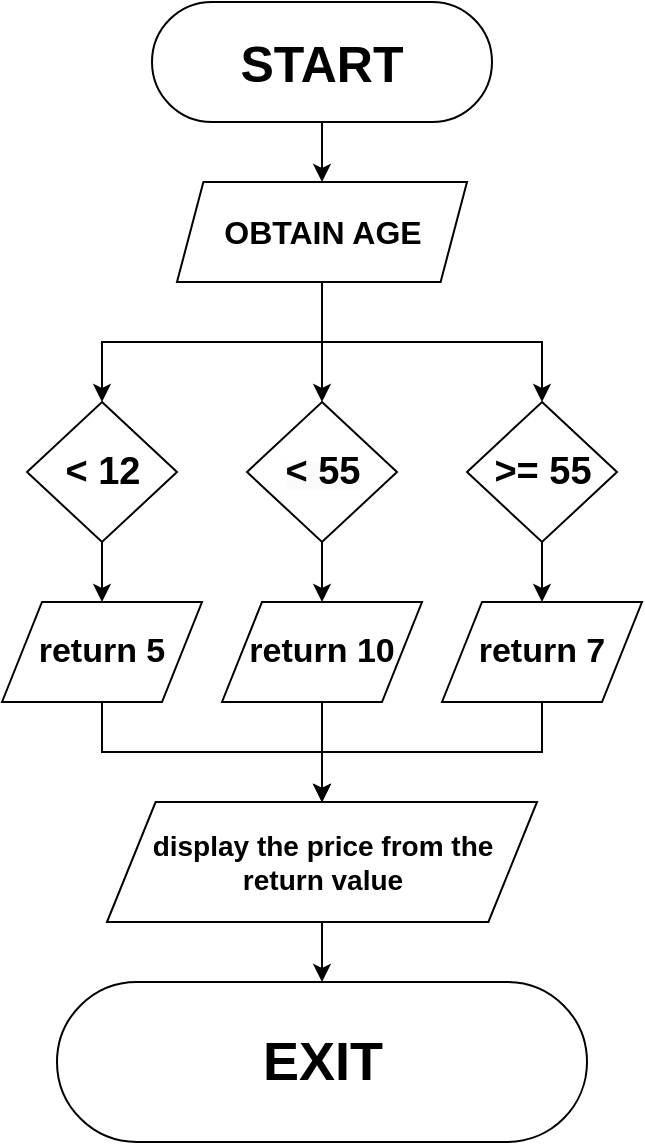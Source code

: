 <mxfile version="24.6.4" type="github">
  <diagram name="Page-1" id="vCbgNtt2VxWzHaMrsjzo">
    <mxGraphModel dx="832" dy="481" grid="1" gridSize="10" guides="1" tooltips="1" connect="1" arrows="1" fold="1" page="1" pageScale="1" pageWidth="850" pageHeight="1100" math="0" shadow="0">
      <root>
        <mxCell id="0" />
        <mxCell id="1" parent="0" />
        <mxCell id="WBWsZg22Cr-7WsARNvkE-14" value="" style="edgeStyle=orthogonalEdgeStyle;rounded=0;orthogonalLoop=1;jettySize=auto;html=1;" parent="1" source="WBWsZg22Cr-7WsARNvkE-1" target="WBWsZg22Cr-7WsARNvkE-2" edge="1">
          <mxGeometry relative="1" as="geometry" />
        </mxCell>
        <mxCell id="WBWsZg22Cr-7WsARNvkE-1" value="&lt;b&gt;&lt;font style=&quot;font-size: 25px;&quot;&gt;START&lt;/font&gt;&lt;/b&gt;" style="html=1;dashed=0;whiteSpace=wrap;shape=mxgraph.dfd.start" parent="1" vertex="1">
          <mxGeometry x="320" y="70" width="170" height="60" as="geometry" />
        </mxCell>
        <mxCell id="WBWsZg22Cr-7WsARNvkE-15" style="edgeStyle=orthogonalEdgeStyle;rounded=0;orthogonalLoop=1;jettySize=auto;html=1;entryX=0.5;entryY=0;entryDx=0;entryDy=0;" parent="1" source="WBWsZg22Cr-7WsARNvkE-2" target="WBWsZg22Cr-7WsARNvkE-5" edge="1">
          <mxGeometry relative="1" as="geometry">
            <Array as="points">
              <mxPoint x="405" y="240" />
              <mxPoint x="295" y="240" />
            </Array>
          </mxGeometry>
        </mxCell>
        <mxCell id="WBWsZg22Cr-7WsARNvkE-2" value="&lt;b&gt;&lt;font style=&quot;font-size: 16px;&quot;&gt;OBTAIN AGE&lt;/font&gt;&lt;/b&gt;" style="shape=parallelogram;perimeter=parallelogramPerimeter;whiteSpace=wrap;html=1;dashed=0;size=0.091;" parent="1" vertex="1">
          <mxGeometry x="332.5" y="160" width="145" height="50" as="geometry" />
        </mxCell>
        <mxCell id="WBWsZg22Cr-7WsARNvkE-19" value="" style="edgeStyle=orthogonalEdgeStyle;rounded=0;orthogonalLoop=1;jettySize=auto;html=1;" parent="1" source="WBWsZg22Cr-7WsARNvkE-3" target="WBWsZg22Cr-7WsARNvkE-8" edge="1">
          <mxGeometry relative="1" as="geometry" />
        </mxCell>
        <mxCell id="WBWsZg22Cr-7WsARNvkE-3" value="&lt;br&gt;&lt;div&gt;&lt;b style=&quot;forced-color-adjust: none; color: rgb(0, 0, 0); font-family: Helvetica; font-size: 12px; font-style: normal; font-variant-ligatures: normal; font-variant-caps: normal; letter-spacing: normal; orphans: 2; text-align: center; text-indent: 0px; text-transform: none; widows: 2; word-spacing: 0px; -webkit-text-stroke-width: 0px; white-space: normal; background-color: rgb(251, 251, 251); text-decoration-thickness: initial; text-decoration-style: initial; text-decoration-color: initial;&quot;&gt;&lt;font style=&quot;forced-color-adjust: none; font-size: 19px;&quot;&gt;&amp;lt; 55&lt;/font&gt;&lt;/b&gt;&lt;br&gt;&lt;br&gt;&lt;/div&gt;" style="shape=rhombus;html=1;dashed=0;whiteSpace=wrap;perimeter=rhombusPerimeter;" parent="1" vertex="1">
          <mxGeometry x="367.5" y="270" width="75" height="70" as="geometry" />
        </mxCell>
        <mxCell id="WBWsZg22Cr-7WsARNvkE-18" value="" style="edgeStyle=orthogonalEdgeStyle;rounded=0;orthogonalLoop=1;jettySize=auto;html=1;" parent="1" source="WBWsZg22Cr-7WsARNvkE-5" target="WBWsZg22Cr-7WsARNvkE-7" edge="1">
          <mxGeometry relative="1" as="geometry" />
        </mxCell>
        <mxCell id="WBWsZg22Cr-7WsARNvkE-5" value="&lt;b&gt;&lt;font style=&quot;font-size: 19px;&quot;&gt;&amp;lt; 12&lt;/font&gt;&lt;/b&gt;" style="shape=rhombus;html=1;dashed=0;whiteSpace=wrap;perimeter=rhombusPerimeter;" parent="1" vertex="1">
          <mxGeometry x="257.5" y="270" width="75" height="70" as="geometry" />
        </mxCell>
        <mxCell id="WBWsZg22Cr-7WsARNvkE-20" value="" style="edgeStyle=orthogonalEdgeStyle;rounded=0;orthogonalLoop=1;jettySize=auto;html=1;" parent="1" source="WBWsZg22Cr-7WsARNvkE-6" target="WBWsZg22Cr-7WsARNvkE-9" edge="1">
          <mxGeometry relative="1" as="geometry" />
        </mxCell>
        <mxCell id="WBWsZg22Cr-7WsARNvkE-6" value="&lt;br&gt;&lt;div&gt;&lt;span style=&quot;font-size: 19px;&quot;&gt;&lt;b&gt;&amp;gt;= 55&lt;/b&gt;&lt;/span&gt;&lt;br&gt;&lt;br&gt;&lt;/div&gt;" style="shape=rhombus;html=1;dashed=0;whiteSpace=wrap;perimeter=rhombusPerimeter;" parent="1" vertex="1">
          <mxGeometry x="477.5" y="270" width="75" height="70" as="geometry" />
        </mxCell>
        <mxCell id="ChJB-Yxy9HfXjpqdCpMG-3" value="" style="edgeStyle=orthogonalEdgeStyle;rounded=0;orthogonalLoop=1;jettySize=auto;html=1;" edge="1" parent="1" source="WBWsZg22Cr-7WsARNvkE-7" target="ChJB-Yxy9HfXjpqdCpMG-2">
          <mxGeometry relative="1" as="geometry" />
        </mxCell>
        <mxCell id="WBWsZg22Cr-7WsARNvkE-7" value="&lt;b&gt;&lt;font style=&quot;font-size: 17px;&quot;&gt;return 5&lt;/font&gt;&lt;/b&gt;" style="shape=parallelogram;perimeter=parallelogramPerimeter;whiteSpace=wrap;html=1;dashed=0;" parent="1" vertex="1">
          <mxGeometry x="245" y="370" width="100" height="50" as="geometry" />
        </mxCell>
        <mxCell id="ChJB-Yxy9HfXjpqdCpMG-4" value="" style="edgeStyle=orthogonalEdgeStyle;rounded=0;orthogonalLoop=1;jettySize=auto;html=1;" edge="1" parent="1" source="WBWsZg22Cr-7WsARNvkE-8" target="ChJB-Yxy9HfXjpqdCpMG-2">
          <mxGeometry relative="1" as="geometry" />
        </mxCell>
        <mxCell id="WBWsZg22Cr-7WsARNvkE-8" value="&lt;b&gt;&lt;font style=&quot;font-size: 17px;&quot;&gt;return 10&lt;/font&gt;&lt;/b&gt;" style="shape=parallelogram;perimeter=parallelogramPerimeter;whiteSpace=wrap;html=1;dashed=0;" parent="1" vertex="1">
          <mxGeometry x="355" y="370" width="100" height="50" as="geometry" />
        </mxCell>
        <mxCell id="ChJB-Yxy9HfXjpqdCpMG-5" value="" style="edgeStyle=orthogonalEdgeStyle;rounded=0;orthogonalLoop=1;jettySize=auto;html=1;" edge="1" parent="1" source="WBWsZg22Cr-7WsARNvkE-9" target="ChJB-Yxy9HfXjpqdCpMG-2">
          <mxGeometry relative="1" as="geometry" />
        </mxCell>
        <mxCell id="WBWsZg22Cr-7WsARNvkE-9" value="&lt;b&gt;&lt;font style=&quot;font-size: 17px;&quot;&gt;return 7&lt;/font&gt;&lt;/b&gt;" style="shape=parallelogram;perimeter=parallelogramPerimeter;whiteSpace=wrap;html=1;dashed=0;" parent="1" vertex="1">
          <mxGeometry x="465" y="370" width="100" height="50" as="geometry" />
        </mxCell>
        <mxCell id="WBWsZg22Cr-7WsARNvkE-16" value="" style="endArrow=classic;html=1;rounded=0;exitX=0.5;exitY=1;exitDx=0;exitDy=0;entryX=0.5;entryY=0;entryDx=0;entryDy=0;" parent="1" source="WBWsZg22Cr-7WsARNvkE-2" target="WBWsZg22Cr-7WsARNvkE-3" edge="1">
          <mxGeometry width="50" height="50" relative="1" as="geometry">
            <mxPoint x="420" y="360" as="sourcePoint" />
            <mxPoint x="470" y="310" as="targetPoint" />
          </mxGeometry>
        </mxCell>
        <mxCell id="WBWsZg22Cr-7WsARNvkE-17" value="" style="endArrow=classic;html=1;rounded=0;exitX=0.5;exitY=1;exitDx=0;exitDy=0;entryX=0.5;entryY=0;entryDx=0;entryDy=0;" parent="1" source="WBWsZg22Cr-7WsARNvkE-2" target="WBWsZg22Cr-7WsARNvkE-6" edge="1">
          <mxGeometry width="50" height="50" relative="1" as="geometry">
            <mxPoint x="420" y="360" as="sourcePoint" />
            <mxPoint x="470" y="310" as="targetPoint" />
            <Array as="points">
              <mxPoint x="405" y="240" />
              <mxPoint x="515" y="240" />
            </Array>
          </mxGeometry>
        </mxCell>
        <mxCell id="ChJB-Yxy9HfXjpqdCpMG-7" value="" style="edgeStyle=orthogonalEdgeStyle;rounded=0;orthogonalLoop=1;jettySize=auto;html=1;" edge="1" parent="1" source="ChJB-Yxy9HfXjpqdCpMG-2" target="ChJB-Yxy9HfXjpqdCpMG-6">
          <mxGeometry relative="1" as="geometry" />
        </mxCell>
        <mxCell id="ChJB-Yxy9HfXjpqdCpMG-2" value="&lt;font size=&quot;1&quot;&gt;&lt;b style=&quot;font-size: 14px;&quot;&gt;display the price from the return value&lt;/b&gt;&lt;/font&gt;" style="shape=parallelogram;perimeter=parallelogramPerimeter;whiteSpace=wrap;html=1;dashed=0;size=0.113;" vertex="1" parent="1">
          <mxGeometry x="297.5" y="470" width="215" height="60" as="geometry" />
        </mxCell>
        <mxCell id="ChJB-Yxy9HfXjpqdCpMG-6" value="&lt;b&gt;&lt;font style=&quot;font-size: 27px;&quot;&gt;EXIT&lt;/font&gt;&lt;/b&gt;" style="html=1;dashed=0;whiteSpace=wrap;shape=mxgraph.dfd.start" vertex="1" parent="1">
          <mxGeometry x="272.5" y="560" width="265" height="80" as="geometry" />
        </mxCell>
      </root>
    </mxGraphModel>
  </diagram>
</mxfile>
